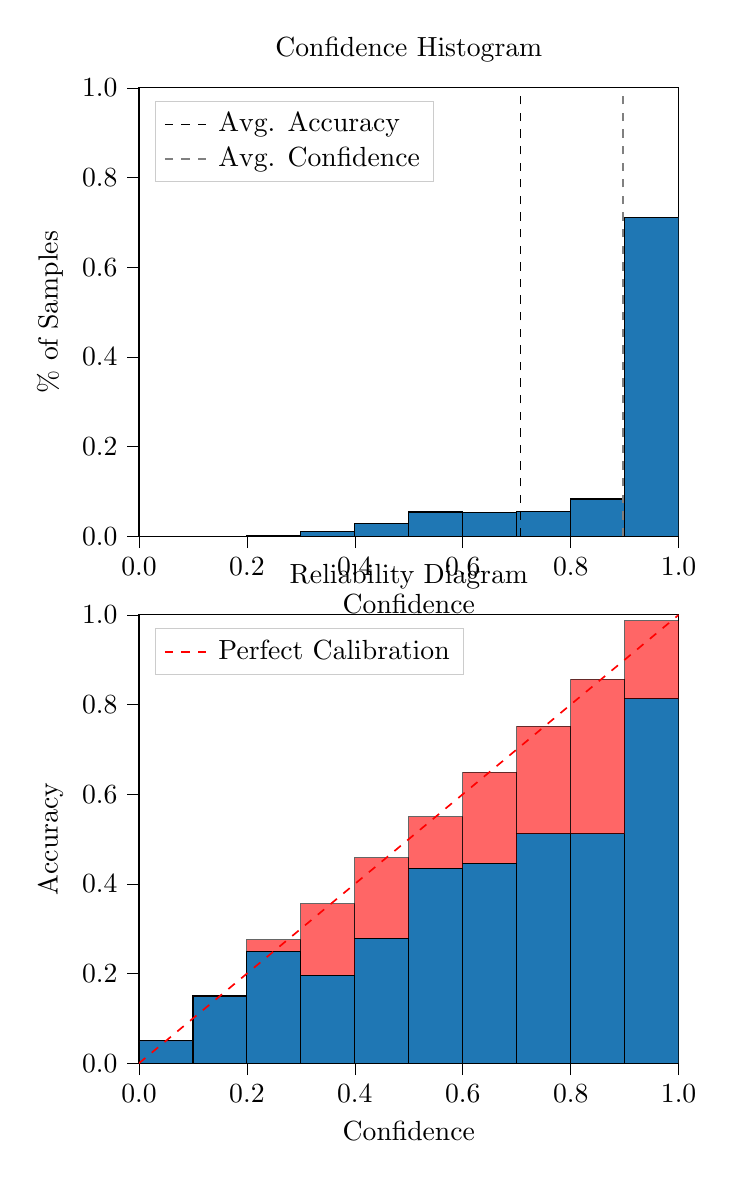 % This file was created by tikzplotlib v0.9.8.
\begin{tikzpicture}

\definecolor{color0}{rgb}{0.122,0.467,0.706}

\begin{groupplot}[group style={group size=1 by 2}]
\nextgroupplot[
legend cell align={left},
legend style={
  fill opacity=0.8,
  draw opacity=1,
  text opacity=1,
  at={(0.03,0.97)},
  anchor=north west,
  draw=white!80!black
},
tick align=outside,
tick pos=left,
title={Confidence Histogram},
x grid style={white!69.02!black},
xlabel={Confidence},
xmin=0, xmax=1,
xtick style={color=black},
xtick={0,0.2,0.4,0.6,0.8,1},
xticklabels={0.0,0.2,0.4,0.6,0.8,1.0},
y grid style={white!69.02!black},
ylabel={\% of Samples},
ymin=0, ymax=1,
ytick style={color=black},
ytick={0,0.2,0.4,0.6,0.8,1},
yticklabels={0.0,0.2,0.4,0.6,0.8,1.0}
]
\draw[draw=black,fill=color0] (axis cs:-6.939e-18,0) rectangle (axis cs:0.1,0);
\draw[draw=black,fill=color0] (axis cs:0.1,0) rectangle (axis cs:0.2,0);
\draw[draw=black,fill=color0] (axis cs:0.2,0) rectangle (axis cs:0.3,0.002);
\draw[draw=black,fill=color0] (axis cs:0.3,0) rectangle (axis cs:0.4,0.011);
\draw[draw=black,fill=color0] (axis cs:0.4,0) rectangle (axis cs:0.5,0.029);
\draw[draw=black,fill=color0] (axis cs:0.5,0) rectangle (axis cs:0.6,0.054);
\draw[draw=black,fill=color0] (axis cs:0.6,0) rectangle (axis cs:0.7,0.053);
\draw[draw=black,fill=color0] (axis cs:0.7,0) rectangle (axis cs:0.8,0.056);
\draw[draw=black,fill=color0] (axis cs:0.8,0) rectangle (axis cs:0.9,0.083);
\draw[draw=black,fill=color0] (axis cs:0.9,0) rectangle (axis cs:1,0.711);
\addplot [semithick, black, dashed]
table {%
0.707 0
0.707 1
};
\addlegendentry{Avg. Accuracy}
\addplot [semithick, white!50.196!black, dashed]
table {%
0.897 0
0.897 1
};
\addlegendentry{Avg. Confidence}

\nextgroupplot[
legend cell align={left},
legend style={
  fill opacity=0.8,
  draw opacity=1,
  text opacity=1,
  at={(0.03,0.97)},
  anchor=north west,
  draw=white!80!black
},
tick align=outside,
tick pos=left,
title={Reliability Diagram},
x grid style={white!69.02!black},
xlabel={Confidence},
xmin=0, xmax=1,
xtick style={color=black},
xtick={0,0.2,0.4,0.6,0.8,1},
xticklabels={0.0,0.2,0.4,0.6,0.8,1.0},
y grid style={white!69.02!black},
ylabel={Accuracy},
ymin=0, ymax=1,
ytick style={color=black},
ytick={0,0.2,0.4,0.6,0.8,1},
yticklabels={0.0,0.2,0.4,0.6,0.8,1.0}
]
\draw[draw=black,fill=color0] (axis cs:-6.939e-18,0) rectangle (axis cs:0.1,0.05);
\draw[draw=black,fill=color0] (axis cs:0.1,0) rectangle (axis cs:0.2,0.15);
\draw[draw=black,fill=color0] (axis cs:0.2,0) rectangle (axis cs:0.3,0.25);
\draw[draw=black,fill=color0] (axis cs:0.3,0) rectangle (axis cs:0.4,0.196);
\draw[draw=black,fill=color0] (axis cs:0.4,0) rectangle (axis cs:0.5,0.279);
\draw[draw=black,fill=color0] (axis cs:0.5,0) rectangle (axis cs:0.6,0.435);
\draw[draw=black,fill=color0] (axis cs:0.6,0) rectangle (axis cs:0.7,0.446);
\draw[draw=black,fill=color0] (axis cs:0.7,0) rectangle (axis cs:0.8,0.512);
\draw[draw=black,fill=color0] (axis cs:0.8,0) rectangle (axis cs:0.9,0.512);
\draw[draw=black,fill=color0] (axis cs:0.9,0) rectangle (axis cs:1,0.813);
\draw[draw=black,fill=red,opacity=0.6] (axis cs:-6.939e-18,0.05) rectangle (axis cs:0.1,0.05);
\draw[draw=black,fill=red,opacity=0.6] (axis cs:0.1,0.15) rectangle (axis cs:0.2,0.15);
\draw[draw=black,fill=red,opacity=0.6] (axis cs:0.2,0.25) rectangle (axis cs:0.3,0.276);
\draw[draw=black,fill=red,opacity=0.6] (axis cs:0.3,0.196) rectangle (axis cs:0.4,0.356);
\draw[draw=black,fill=red,opacity=0.6] (axis cs:0.4,0.279) rectangle (axis cs:0.5,0.458);
\draw[draw=black,fill=red,opacity=0.6] (axis cs:0.5,0.435) rectangle (axis cs:0.6,0.55);
\draw[draw=black,fill=red,opacity=0.6] (axis cs:0.6,0.446) rectangle (axis cs:0.7,0.649);
\draw[draw=black,fill=red,opacity=0.6] (axis cs:0.7,0.512) rectangle (axis cs:0.8,0.752);
\draw[draw=black,fill=red,opacity=0.6] (axis cs:0.8,0.512) rectangle (axis cs:0.9,0.856);
\draw[draw=black,fill=red,opacity=0.6] (axis cs:0.9,0.813) rectangle (axis cs:1,0.987);
\addplot [semithick, red, dashed]
table {%
0 0
1 1
};
\addlegendentry{Perfect Calibration}
\end{groupplot}

\end{tikzpicture}
